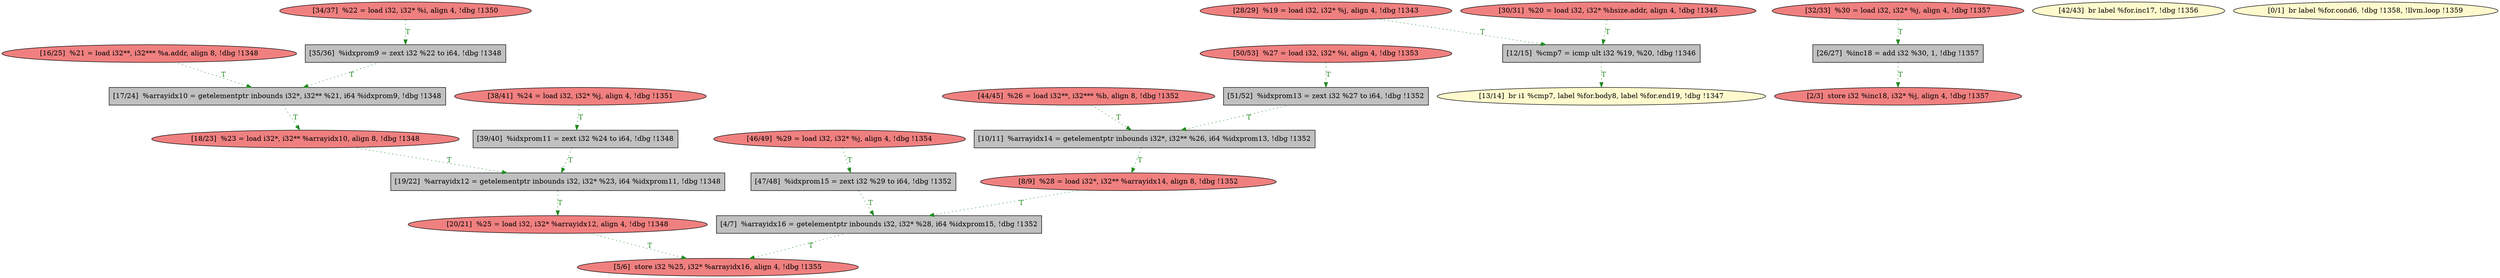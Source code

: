 
digraph G {


node1180 [fillcolor=grey,label="[51/52]  %idxprom13 = zext i32 %27 to i64, !dbg !1352",shape=rectangle,style=filled ]
node1179 [fillcolor=grey,label="[47/48]  %idxprom15 = zext i32 %29 to i64, !dbg !1352",shape=rectangle,style=filled ]
node1178 [fillcolor=lightcoral,label="[50/53]  %27 = load i32, i32* %i, align 4, !dbg !1353",shape=ellipse,style=filled ]
node1177 [fillcolor=lightcoral,label="[46/49]  %29 = load i32, i32* %j, align 4, !dbg !1354",shape=ellipse,style=filled ]
node1173 [fillcolor=lemonchiffon,label="[13/14]  br i1 %cmp7, label %for.body8, label %for.end19, !dbg !1347",shape=ellipse,style=filled ]
node1172 [fillcolor=lightcoral,label="[5/6]  store i32 %25, i32* %arrayidx16, align 4, !dbg !1355",shape=ellipse,style=filled ]
node1176 [fillcolor=lightcoral,label="[44/45]  %26 = load i32**, i32*** %b, align 8, !dbg !1352",shape=ellipse,style=filled ]
node1171 [fillcolor=lightcoral,label="[18/23]  %23 = load i32*, i32** %arrayidx10, align 8, !dbg !1348",shape=ellipse,style=filled ]
node1170 [fillcolor=lightcoral,label="[2/3]  store i32 %inc18, i32* %j, align 4, !dbg !1357",shape=ellipse,style=filled ]
node1158 [fillcolor=lightcoral,label="[32/33]  %30 = load i32, i32* %j, align 4, !dbg !1357",shape=ellipse,style=filled ]
node1157 [fillcolor=lightcoral,label="[28/29]  %19 = load i32, i32* %j, align 4, !dbg !1343",shape=ellipse,style=filled ]
node1154 [fillcolor=grey,label="[17/24]  %arrayidx10 = getelementptr inbounds i32*, i32** %21, i64 %idxprom9, !dbg !1348",shape=rectangle,style=filled ]
node1159 [fillcolor=lightcoral,label="[20/21]  %25 = load i32, i32* %arrayidx12, align 4, !dbg !1348",shape=ellipse,style=filled ]
node1174 [fillcolor=grey,label="[19/22]  %arrayidx12 = getelementptr inbounds i32, i32* %23, i64 %idxprom11, !dbg !1348",shape=rectangle,style=filled ]
node1168 [fillcolor=grey,label="[12/15]  %cmp7 = icmp ult i32 %19, %20, !dbg !1346",shape=rectangle,style=filled ]
node1155 [fillcolor=lightcoral,label="[16/25]  %21 = load i32**, i32*** %a.addr, align 8, !dbg !1348",shape=ellipse,style=filled ]
node1163 [fillcolor=lightcoral,label="[34/37]  %22 = load i32, i32* %i, align 4, !dbg !1350",shape=ellipse,style=filled ]
node1175 [fillcolor=lemonchiffon,label="[42/43]  br label %for.inc17, !dbg !1356",shape=ellipse,style=filled ]
node1166 [fillcolor=grey,label="[4/7]  %arrayidx16 = getelementptr inbounds i32, i32* %28, i64 %idxprom15, !dbg !1352",shape=rectangle,style=filled ]
node1161 [fillcolor=grey,label="[35/36]  %idxprom9 = zext i32 %22 to i64, !dbg !1348",shape=rectangle,style=filled ]
node1160 [fillcolor=lightcoral,label="[30/31]  %20 = load i32, i32* %hsize.addr, align 4, !dbg !1345",shape=ellipse,style=filled ]
node1164 [fillcolor=lightcoral,label="[38/41]  %24 = load i32, i32* %j, align 4, !dbg !1351",shape=ellipse,style=filled ]
node1169 [fillcolor=lemonchiffon,label="[0/1]  br label %for.cond6, !dbg !1358, !llvm.loop !1359",shape=ellipse,style=filled ]
node1162 [fillcolor=grey,label="[39/40]  %idxprom11 = zext i32 %24 to i64, !dbg !1348",shape=rectangle,style=filled ]
node1165 [fillcolor=grey,label="[10/11]  %arrayidx14 = getelementptr inbounds i32*, i32** %26, i64 %idxprom13, !dbg !1352",shape=rectangle,style=filled ]
node1156 [fillcolor=grey,label="[26/27]  %inc18 = add i32 %30, 1, !dbg !1357",shape=rectangle,style=filled ]
node1167 [fillcolor=lightcoral,label="[8/9]  %28 = load i32*, i32** %arrayidx14, align 8, !dbg !1352",shape=ellipse,style=filled ]

node1160->node1168 [style=dotted,color=forestgreen,label="T",fontcolor=forestgreen ]
node1164->node1162 [style=dotted,color=forestgreen,label="T",fontcolor=forestgreen ]
node1180->node1165 [style=dotted,color=forestgreen,label="T",fontcolor=forestgreen ]
node1177->node1179 [style=dotted,color=forestgreen,label="T",fontcolor=forestgreen ]
node1174->node1159 [style=dotted,color=forestgreen,label="T",fontcolor=forestgreen ]
node1168->node1173 [style=dotted,color=forestgreen,label="T",fontcolor=forestgreen ]
node1154->node1171 [style=dotted,color=forestgreen,label="T",fontcolor=forestgreen ]
node1176->node1165 [style=dotted,color=forestgreen,label="T",fontcolor=forestgreen ]
node1165->node1167 [style=dotted,color=forestgreen,label="T",fontcolor=forestgreen ]
node1159->node1172 [style=dotted,color=forestgreen,label="T",fontcolor=forestgreen ]
node1166->node1172 [style=dotted,color=forestgreen,label="T",fontcolor=forestgreen ]
node1158->node1156 [style=dotted,color=forestgreen,label="T",fontcolor=forestgreen ]
node1161->node1154 [style=dotted,color=forestgreen,label="T",fontcolor=forestgreen ]
node1155->node1154 [style=dotted,color=forestgreen,label="T",fontcolor=forestgreen ]
node1157->node1168 [style=dotted,color=forestgreen,label="T",fontcolor=forestgreen ]
node1156->node1170 [style=dotted,color=forestgreen,label="T",fontcolor=forestgreen ]
node1167->node1166 [style=dotted,color=forestgreen,label="T",fontcolor=forestgreen ]
node1163->node1161 [style=dotted,color=forestgreen,label="T",fontcolor=forestgreen ]
node1179->node1166 [style=dotted,color=forestgreen,label="T",fontcolor=forestgreen ]
node1162->node1174 [style=dotted,color=forestgreen,label="T",fontcolor=forestgreen ]
node1171->node1174 [style=dotted,color=forestgreen,label="T",fontcolor=forestgreen ]
node1178->node1180 [style=dotted,color=forestgreen,label="T",fontcolor=forestgreen ]


}
